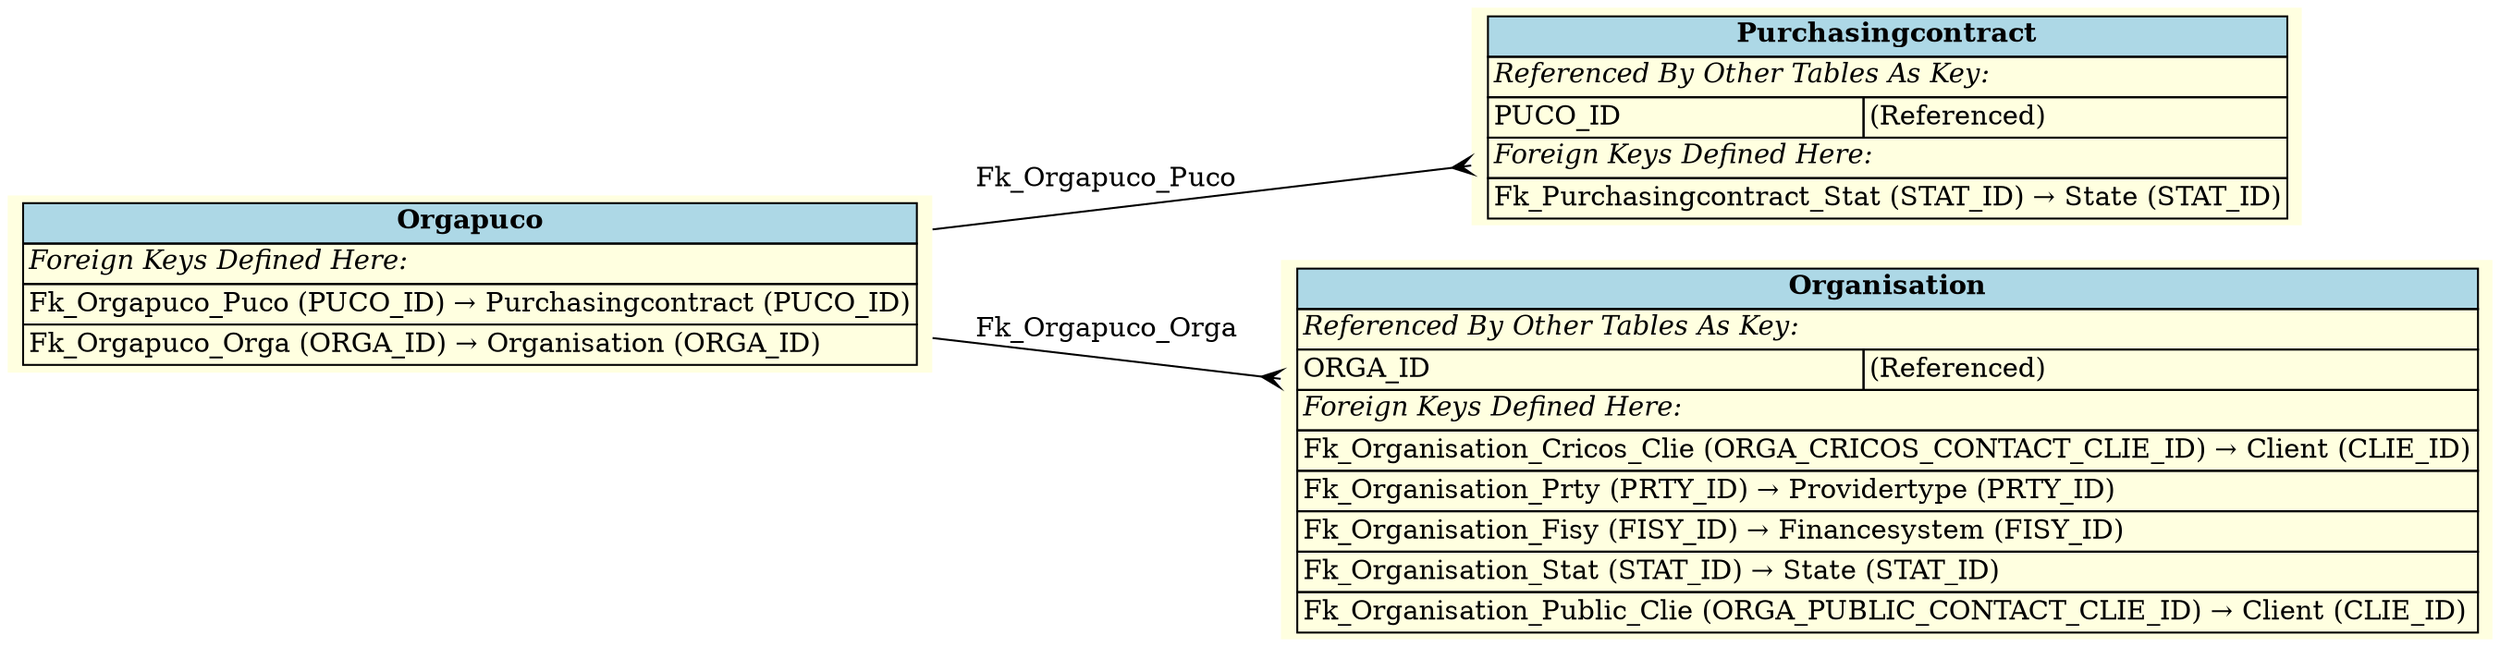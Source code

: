 digraph ERD {
  rankdir=LR;
  node [shape=plaintext, style=filled, fillcolor=lightyellow];
  edge [arrowhead=crow, arrowtail=none, dir=both, labelfontsize=10];

  "Purchasingcontract" [
    label=<
    <TABLE BORDER="0" CELLBORDER="1" CELLSPACING="0" BGCOLOR="lightyellow">
      <TR><TD COLSPAN="2" BGCOLOR="lightblue"><B>Purchasingcontract</B></TD></TR>
      <TR><TD COLSPAN="2" ALIGN="LEFT"><I>Referenced By Other Tables As Key:</I></TD></TR>
      <TR><TD ALIGN="LEFT">PUCO_ID</TD><TD ALIGN="LEFT">(Referenced)</TD></TR>
      <TR><TD COLSPAN="2" ALIGN="LEFT"><I>Foreign Keys Defined Here:</I></TD></TR>
      <TR><TD ALIGN="LEFT" COLSPAN="2">Fk_Purchasingcontract_Stat (STAT_ID) &rarr; State (STAT_ID)</TD></TR>
    </TABLE>
    >
  ];

  "Orgapuco" [
    label=<
    <TABLE BORDER="0" CELLBORDER="1" CELLSPACING="0" BGCOLOR="lightyellow">
      <TR><TD COLSPAN="2" BGCOLOR="lightblue"><B>Orgapuco</B></TD></TR>
      <TR><TD COLSPAN="2" ALIGN="LEFT"><I>Foreign Keys Defined Here:</I></TD></TR>
      <TR><TD ALIGN="LEFT" COLSPAN="2">Fk_Orgapuco_Puco (PUCO_ID) &rarr; Purchasingcontract (PUCO_ID)</TD></TR>
      <TR><TD ALIGN="LEFT" COLSPAN="2">Fk_Orgapuco_Orga (ORGA_ID) &rarr; Organisation (ORGA_ID)</TD></TR>
    </TABLE>
    >
  ];

  "Organisation" [
    label=<
    <TABLE BORDER="0" CELLBORDER="1" CELLSPACING="0" BGCOLOR="lightyellow">
      <TR><TD COLSPAN="2" BGCOLOR="lightblue"><B>Organisation</B></TD></TR>
      <TR><TD COLSPAN="2" ALIGN="LEFT"><I>Referenced By Other Tables As Key:</I></TD></TR>
      <TR><TD ALIGN="LEFT">ORGA_ID</TD><TD ALIGN="LEFT">(Referenced)</TD></TR>
      <TR><TD COLSPAN="2" ALIGN="LEFT"><I>Foreign Keys Defined Here:</I></TD></TR>
      <TR><TD ALIGN="LEFT" COLSPAN="2">Fk_Organisation_Cricos_Clie (ORGA_CRICOS_CONTACT_CLIE_ID) &rarr; Client (CLIE_ID)</TD></TR>
      <TR><TD ALIGN="LEFT" COLSPAN="2">Fk_Organisation_Prty (PRTY_ID) &rarr; Providertype (PRTY_ID)</TD></TR>
      <TR><TD ALIGN="LEFT" COLSPAN="2">Fk_Organisation_Fisy (FISY_ID) &rarr; Financesystem (FISY_ID)</TD></TR>
      <TR><TD ALIGN="LEFT" COLSPAN="2">Fk_Organisation_Stat (STAT_ID) &rarr; State (STAT_ID)</TD></TR>
      <TR><TD ALIGN="LEFT" COLSPAN="2">Fk_Organisation_Public_Clie (ORGA_PUBLIC_CONTACT_CLIE_ID) &rarr; Client (CLIE_ID)</TD></TR>
    </TABLE>
    >
  ];

  "Orgapuco" -> "Organisation" [label=" Fk_Orgapuco_Orga "];
  "Orgapuco" -> "Purchasingcontract" [label=" Fk_Orgapuco_Puco "];
}
